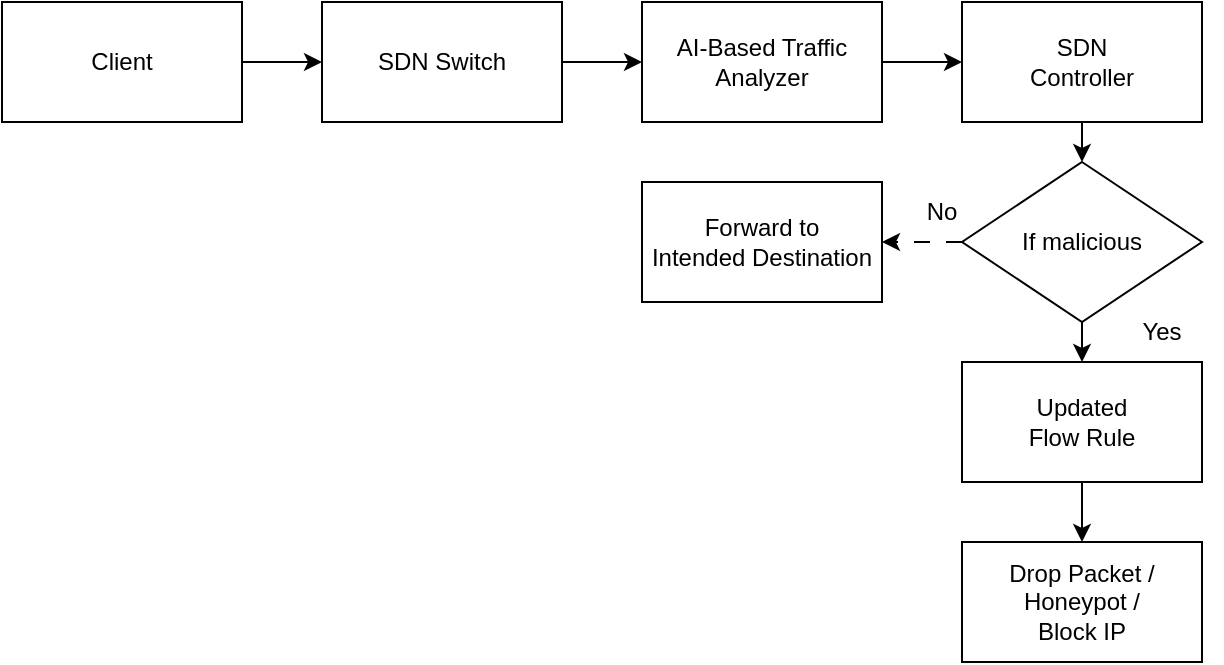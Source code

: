<mxfile>
    <diagram id="ZWbjQX3cfntOiLXor712" name="第1頁">
        <mxGraphModel dx="894" dy="474" grid="1" gridSize="10" guides="1" tooltips="1" connect="1" arrows="1" fold="1" page="1" pageScale="1" pageWidth="827" pageHeight="1169" math="0" shadow="0">
            <root>
                <mxCell id="0"/>
                <mxCell id="1" parent="0"/>
                <mxCell id="12" value="" style="edgeStyle=none;html=1;" edge="1" parent="1" source="2" target="3">
                    <mxGeometry relative="1" as="geometry"/>
                </mxCell>
                <mxCell id="2" value="Client" style="rounded=0;whiteSpace=wrap;html=1;" parent="1" vertex="1">
                    <mxGeometry x="100" y="200" width="120" height="60" as="geometry"/>
                </mxCell>
                <mxCell id="13" value="" style="edgeStyle=none;html=1;" edge="1" parent="1" source="3" target="4">
                    <mxGeometry relative="1" as="geometry"/>
                </mxCell>
                <mxCell id="3" value="SDN Switch" style="rounded=0;whiteSpace=wrap;html=1;" vertex="1" parent="1">
                    <mxGeometry x="260" y="200" width="120" height="60" as="geometry"/>
                </mxCell>
                <mxCell id="14" value="" style="edgeStyle=none;html=1;" edge="1" parent="1" source="4" target="5">
                    <mxGeometry relative="1" as="geometry"/>
                </mxCell>
                <mxCell id="4" value="AI-Based Traffic Analyzer" style="rounded=0;whiteSpace=wrap;html=1;" vertex="1" parent="1">
                    <mxGeometry x="420" y="200" width="120" height="60" as="geometry"/>
                </mxCell>
                <mxCell id="19" style="edgeStyle=none;html=1;entryX=0.5;entryY=0;entryDx=0;entryDy=0;" edge="1" parent="1" source="5" target="18">
                    <mxGeometry relative="1" as="geometry"/>
                </mxCell>
                <mxCell id="5" value="SDN&lt;br&gt;Controller" style="rounded=0;whiteSpace=wrap;html=1;" vertex="1" parent="1">
                    <mxGeometry x="580" y="200" width="120" height="60" as="geometry"/>
                </mxCell>
                <mxCell id="16" value="" style="edgeStyle=none;html=1;" edge="1" parent="1" source="6" target="9">
                    <mxGeometry relative="1" as="geometry"/>
                </mxCell>
                <mxCell id="6" value="Updated &lt;br&gt;Flow Rule" style="rounded=0;whiteSpace=wrap;html=1;" vertex="1" parent="1">
                    <mxGeometry x="580" y="380" width="120" height="60" as="geometry"/>
                </mxCell>
                <mxCell id="9" value="Drop Packet /&lt;br&gt;Honeypot /&lt;br&gt;Block IP" style="rounded=0;whiteSpace=wrap;html=1;" vertex="1" parent="1">
                    <mxGeometry x="580" y="470" width="120" height="60" as="geometry"/>
                </mxCell>
                <mxCell id="20" style="edgeStyle=none;html=1;" edge="1" parent="1" source="18" target="6">
                    <mxGeometry relative="1" as="geometry"/>
                </mxCell>
                <mxCell id="21" style="edgeStyle=none;html=1;dashed=1;dashPattern=8 8;" edge="1" parent="1" source="18">
                    <mxGeometry relative="1" as="geometry">
                        <mxPoint x="540" y="320" as="targetPoint"/>
                    </mxGeometry>
                </mxCell>
                <mxCell id="18" value="If malicious" style="rhombus;whiteSpace=wrap;html=1;" vertex="1" parent="1">
                    <mxGeometry x="580" y="280" width="120" height="80" as="geometry"/>
                </mxCell>
                <mxCell id="23" value="Yes" style="text;html=1;strokeColor=none;fillColor=none;align=center;verticalAlign=middle;whiteSpace=wrap;rounded=0;" vertex="1" parent="1">
                    <mxGeometry x="650" y="350" width="60" height="30" as="geometry"/>
                </mxCell>
                <mxCell id="24" value="No" style="text;html=1;strokeColor=none;fillColor=none;align=center;verticalAlign=middle;whiteSpace=wrap;rounded=0;" vertex="1" parent="1">
                    <mxGeometry x="540" y="290" width="60" height="30" as="geometry"/>
                </mxCell>
                <mxCell id="25" value="Forward to &lt;br&gt;Intended Destination" style="rounded=0;whiteSpace=wrap;html=1;" vertex="1" parent="1">
                    <mxGeometry x="420" y="290" width="120" height="60" as="geometry"/>
                </mxCell>
            </root>
        </mxGraphModel>
    </diagram>
</mxfile>